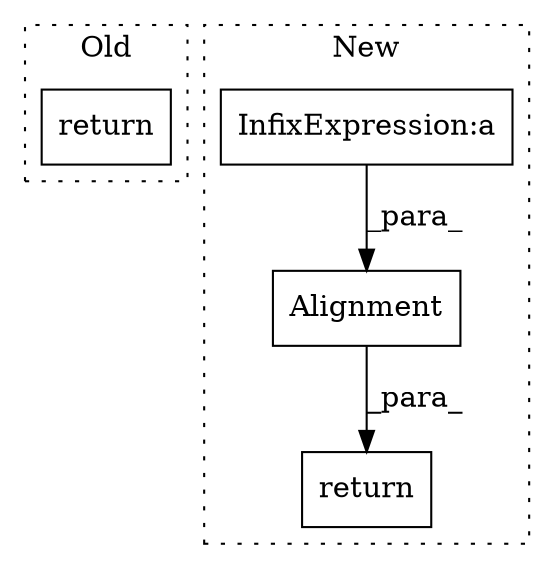digraph G {
subgraph cluster0 {
1 [label="return" a="41" s="9042" l="12" shape="box"];
label = "Old";
style="dotted";
}
subgraph cluster1 {
2 [label="Alignment" a="32" s="9556,9664" l="10,1" shape="box"];
3 [label="InfixExpression:a" a="27" s="9475" l="3" shape="box"];
4 [label="return" a="41" s="9671" l="7" shape="box"];
label = "New";
style="dotted";
}
2 -> 4 [label="_para_"];
3 -> 2 [label="_para_"];
}